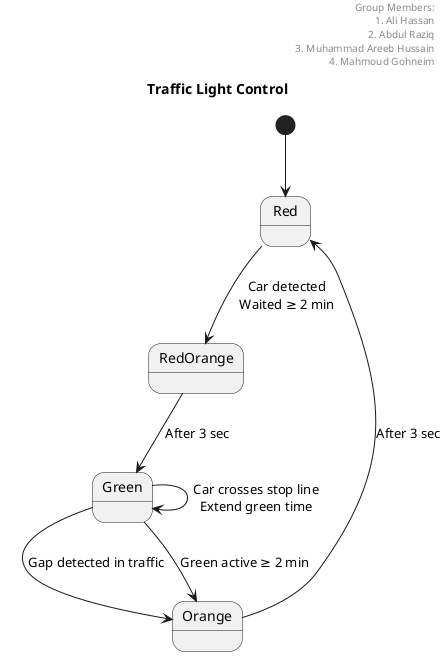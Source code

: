 ' Group Members:
' 1. Ali Hassan
' 2. Abdul Raziq
' 3. Muhammad Areeb Hussain
' 4. Mahmoud Gohneim

@startuml
title Traffic Light Control
header
Group Members:
1. Ali Hassan
2. Abdul Raziq
3. Muhammad Areeb Hussain
4. Mahmoud Gohneim
endheader

[*] --> Red

Red --> RedOrange : Car detected\nWaited ≥ 2 min
RedOrange --> Green : After 3 sec

' Green stays green if cars keep arriving
Green --> Green : Car crosses stop line\nExtend green time

' Two different transitions to Orange
Green --> Orange : Gap detected in traffic
Green --> Orange : Green active ≥ 2 min

Orange --> Red : After 3 sec

@enduml
